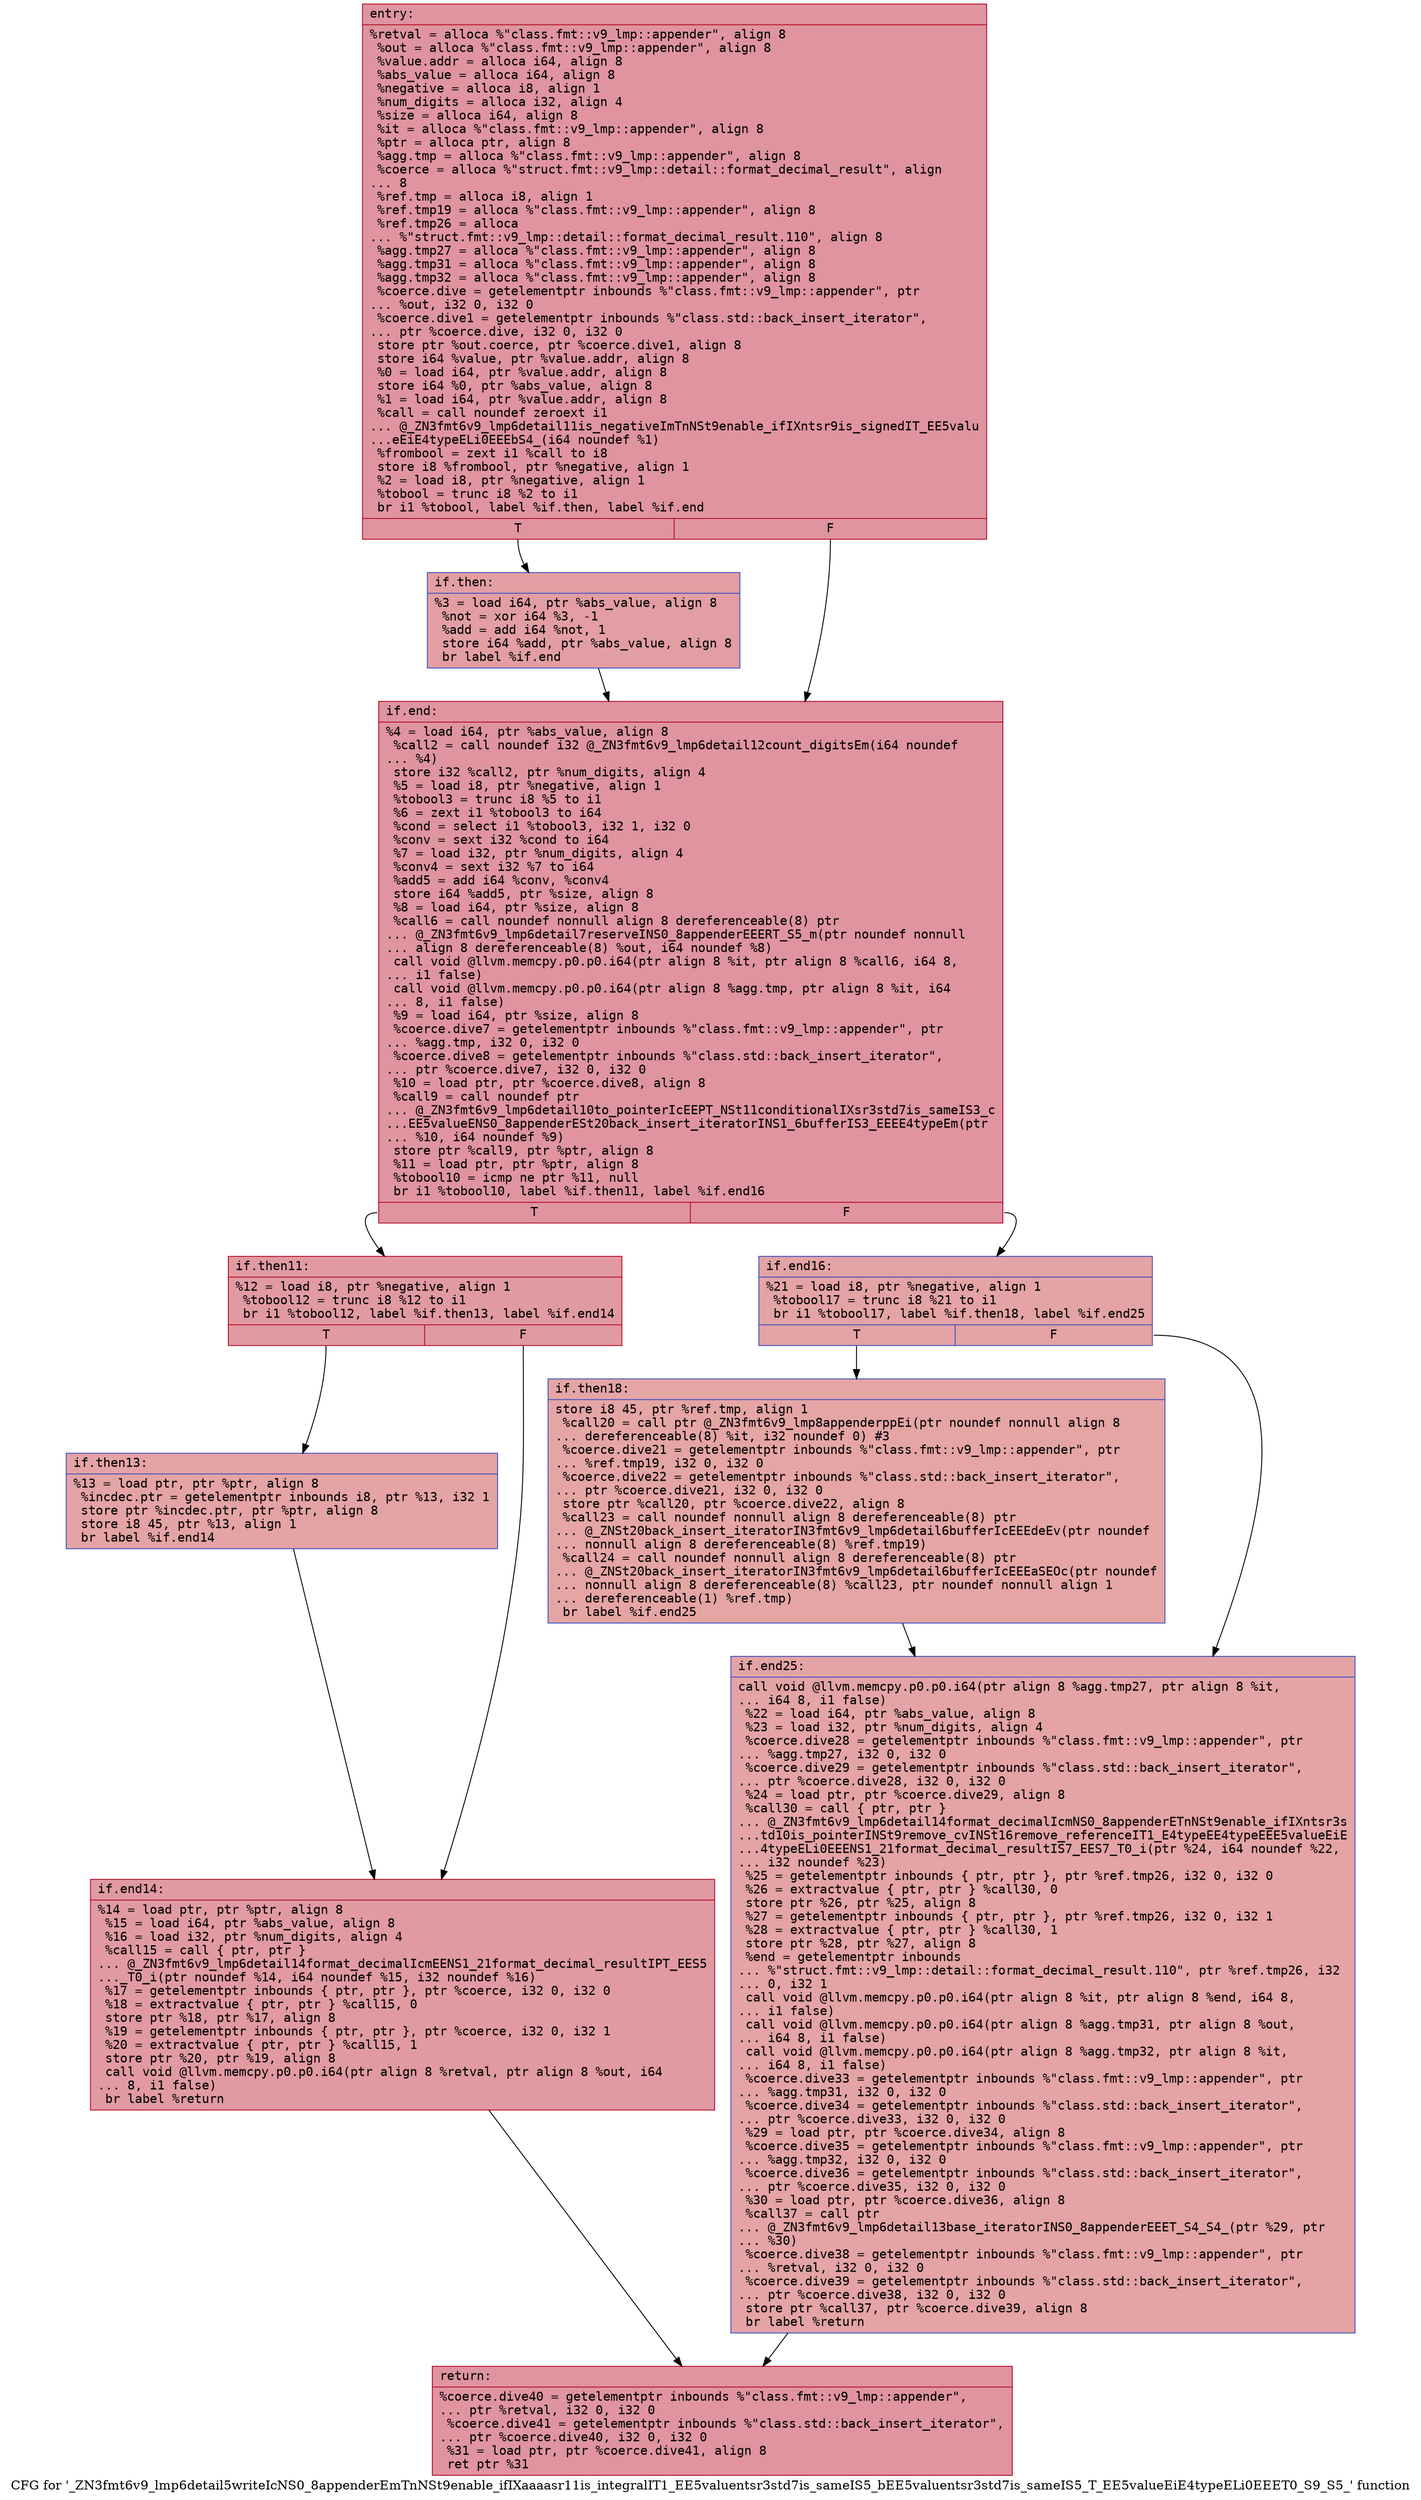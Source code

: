 digraph "CFG for '_ZN3fmt6v9_lmp6detail5writeIcNS0_8appenderEmTnNSt9enable_ifIXaaaasr11is_integralIT1_EE5valuentsr3std7is_sameIS5_bEE5valuentsr3std7is_sameIS5_T_EE5valueEiE4typeELi0EEET0_S9_S5_' function" {
	label="CFG for '_ZN3fmt6v9_lmp6detail5writeIcNS0_8appenderEmTnNSt9enable_ifIXaaaasr11is_integralIT1_EE5valuentsr3std7is_sameIS5_bEE5valuentsr3std7is_sameIS5_T_EE5valueEiE4typeELi0EEET0_S9_S5_' function";

	Node0x556bfebcdb80 [shape=record,color="#b70d28ff", style=filled, fillcolor="#b70d2870" fontname="Courier",label="{entry:\l|  %retval = alloca %\"class.fmt::v9_lmp::appender\", align 8\l  %out = alloca %\"class.fmt::v9_lmp::appender\", align 8\l  %value.addr = alloca i64, align 8\l  %abs_value = alloca i64, align 8\l  %negative = alloca i8, align 1\l  %num_digits = alloca i32, align 4\l  %size = alloca i64, align 8\l  %it = alloca %\"class.fmt::v9_lmp::appender\", align 8\l  %ptr = alloca ptr, align 8\l  %agg.tmp = alloca %\"class.fmt::v9_lmp::appender\", align 8\l  %coerce = alloca %\"struct.fmt::v9_lmp::detail::format_decimal_result\", align\l... 8\l  %ref.tmp = alloca i8, align 1\l  %ref.tmp19 = alloca %\"class.fmt::v9_lmp::appender\", align 8\l  %ref.tmp26 = alloca\l... %\"struct.fmt::v9_lmp::detail::format_decimal_result.110\", align 8\l  %agg.tmp27 = alloca %\"class.fmt::v9_lmp::appender\", align 8\l  %agg.tmp31 = alloca %\"class.fmt::v9_lmp::appender\", align 8\l  %agg.tmp32 = alloca %\"class.fmt::v9_lmp::appender\", align 8\l  %coerce.dive = getelementptr inbounds %\"class.fmt::v9_lmp::appender\", ptr\l... %out, i32 0, i32 0\l  %coerce.dive1 = getelementptr inbounds %\"class.std::back_insert_iterator\",\l... ptr %coerce.dive, i32 0, i32 0\l  store ptr %out.coerce, ptr %coerce.dive1, align 8\l  store i64 %value, ptr %value.addr, align 8\l  %0 = load i64, ptr %value.addr, align 8\l  store i64 %0, ptr %abs_value, align 8\l  %1 = load i64, ptr %value.addr, align 8\l  %call = call noundef zeroext i1\l... @_ZN3fmt6v9_lmp6detail11is_negativeImTnNSt9enable_ifIXntsr9is_signedIT_EE5valu\l...eEiE4typeELi0EEEbS4_(i64 noundef %1)\l  %frombool = zext i1 %call to i8\l  store i8 %frombool, ptr %negative, align 1\l  %2 = load i8, ptr %negative, align 1\l  %tobool = trunc i8 %2 to i1\l  br i1 %tobool, label %if.then, label %if.end\l|{<s0>T|<s1>F}}"];
	Node0x556bfebcdb80:s0 -> Node0x556bfebce4c0[tooltip="entry -> if.then\nProbability 50.00%" ];
	Node0x556bfebcdb80:s1 -> Node0x556bfebce530[tooltip="entry -> if.end\nProbability 50.00%" ];
	Node0x556bfebce4c0 [shape=record,color="#3d50c3ff", style=filled, fillcolor="#be242e70" fontname="Courier",label="{if.then:\l|  %3 = load i64, ptr %abs_value, align 8\l  %not = xor i64 %3, -1\l  %add = add i64 %not, 1\l  store i64 %add, ptr %abs_value, align 8\l  br label %if.end\l}"];
	Node0x556bfebce4c0 -> Node0x556bfebce530[tooltip="if.then -> if.end\nProbability 100.00%" ];
	Node0x556bfebce530 [shape=record,color="#b70d28ff", style=filled, fillcolor="#b70d2870" fontname="Courier",label="{if.end:\l|  %4 = load i64, ptr %abs_value, align 8\l  %call2 = call noundef i32 @_ZN3fmt6v9_lmp6detail12count_digitsEm(i64 noundef\l... %4)\l  store i32 %call2, ptr %num_digits, align 4\l  %5 = load i8, ptr %negative, align 1\l  %tobool3 = trunc i8 %5 to i1\l  %6 = zext i1 %tobool3 to i64\l  %cond = select i1 %tobool3, i32 1, i32 0\l  %conv = sext i32 %cond to i64\l  %7 = load i32, ptr %num_digits, align 4\l  %conv4 = sext i32 %7 to i64\l  %add5 = add i64 %conv, %conv4\l  store i64 %add5, ptr %size, align 8\l  %8 = load i64, ptr %size, align 8\l  %call6 = call noundef nonnull align 8 dereferenceable(8) ptr\l... @_ZN3fmt6v9_lmp6detail7reserveINS0_8appenderEEERT_S5_m(ptr noundef nonnull\l... align 8 dereferenceable(8) %out, i64 noundef %8)\l  call void @llvm.memcpy.p0.p0.i64(ptr align 8 %it, ptr align 8 %call6, i64 8,\l... i1 false)\l  call void @llvm.memcpy.p0.p0.i64(ptr align 8 %agg.tmp, ptr align 8 %it, i64\l... 8, i1 false)\l  %9 = load i64, ptr %size, align 8\l  %coerce.dive7 = getelementptr inbounds %\"class.fmt::v9_lmp::appender\", ptr\l... %agg.tmp, i32 0, i32 0\l  %coerce.dive8 = getelementptr inbounds %\"class.std::back_insert_iterator\",\l... ptr %coerce.dive7, i32 0, i32 0\l  %10 = load ptr, ptr %coerce.dive8, align 8\l  %call9 = call noundef ptr\l... @_ZN3fmt6v9_lmp6detail10to_pointerIcEEPT_NSt11conditionalIXsr3std7is_sameIS3_c\l...EE5valueENS0_8appenderESt20back_insert_iteratorINS1_6bufferIS3_EEEE4typeEm(ptr\l... %10, i64 noundef %9)\l  store ptr %call9, ptr %ptr, align 8\l  %11 = load ptr, ptr %ptr, align 8\l  %tobool10 = icmp ne ptr %11, null\l  br i1 %tobool10, label %if.then11, label %if.end16\l|{<s0>T|<s1>F}}"];
	Node0x556bfebce530:s0 -> Node0x556bfebd0b70[tooltip="if.end -> if.then11\nProbability 62.50%" ];
	Node0x556bfebce530:s1 -> Node0x556bfebd0bf0[tooltip="if.end -> if.end16\nProbability 37.50%" ];
	Node0x556bfebd0b70 [shape=record,color="#b70d28ff", style=filled, fillcolor="#bb1b2c70" fontname="Courier",label="{if.then11:\l|  %12 = load i8, ptr %negative, align 1\l  %tobool12 = trunc i8 %12 to i1\l  br i1 %tobool12, label %if.then13, label %if.end14\l|{<s0>T|<s1>F}}"];
	Node0x556bfebd0b70:s0 -> Node0x556bfebd0df0[tooltip="if.then11 -> if.then13\nProbability 50.00%" ];
	Node0x556bfebd0b70:s1 -> Node0x556bfebd0e70[tooltip="if.then11 -> if.end14\nProbability 50.00%" ];
	Node0x556bfebd0df0 [shape=record,color="#3d50c3ff", style=filled, fillcolor="#c32e3170" fontname="Courier",label="{if.then13:\l|  %13 = load ptr, ptr %ptr, align 8\l  %incdec.ptr = getelementptr inbounds i8, ptr %13, i32 1\l  store ptr %incdec.ptr, ptr %ptr, align 8\l  store i8 45, ptr %13, align 1\l  br label %if.end14\l}"];
	Node0x556bfebd0df0 -> Node0x556bfebd0e70[tooltip="if.then13 -> if.end14\nProbability 100.00%" ];
	Node0x556bfebd0e70 [shape=record,color="#b70d28ff", style=filled, fillcolor="#bb1b2c70" fontname="Courier",label="{if.end14:\l|  %14 = load ptr, ptr %ptr, align 8\l  %15 = load i64, ptr %abs_value, align 8\l  %16 = load i32, ptr %num_digits, align 4\l  %call15 = call \{ ptr, ptr \}\l... @_ZN3fmt6v9_lmp6detail14format_decimalIcmEENS1_21format_decimal_resultIPT_EES5\l..._T0_i(ptr noundef %14, i64 noundef %15, i32 noundef %16)\l  %17 = getelementptr inbounds \{ ptr, ptr \}, ptr %coerce, i32 0, i32 0\l  %18 = extractvalue \{ ptr, ptr \} %call15, 0\l  store ptr %18, ptr %17, align 8\l  %19 = getelementptr inbounds \{ ptr, ptr \}, ptr %coerce, i32 0, i32 1\l  %20 = extractvalue \{ ptr, ptr \} %call15, 1\l  store ptr %20, ptr %19, align 8\l  call void @llvm.memcpy.p0.p0.i64(ptr align 8 %retval, ptr align 8 %out, i64\l... 8, i1 false)\l  br label %return\l}"];
	Node0x556bfebd0e70 -> Node0x556bfebd1b80[tooltip="if.end14 -> return\nProbability 100.00%" ];
	Node0x556bfebd0bf0 [shape=record,color="#3d50c3ff", style=filled, fillcolor="#c32e3170" fontname="Courier",label="{if.end16:\l|  %21 = load i8, ptr %negative, align 1\l  %tobool17 = trunc i8 %21 to i1\l  br i1 %tobool17, label %if.then18, label %if.end25\l|{<s0>T|<s1>F}}"];
	Node0x556bfebd0bf0:s0 -> Node0x556bfebcf2a0[tooltip="if.end16 -> if.then18\nProbability 50.00%" ];
	Node0x556bfebd0bf0:s1 -> Node0x556bfebcf2f0[tooltip="if.end16 -> if.end25\nProbability 50.00%" ];
	Node0x556bfebcf2a0 [shape=record,color="#3d50c3ff", style=filled, fillcolor="#c5333470" fontname="Courier",label="{if.then18:\l|  store i8 45, ptr %ref.tmp, align 1\l  %call20 = call ptr @_ZN3fmt6v9_lmp8appenderppEi(ptr noundef nonnull align 8\l... dereferenceable(8) %it, i32 noundef 0) #3\l  %coerce.dive21 = getelementptr inbounds %\"class.fmt::v9_lmp::appender\", ptr\l... %ref.tmp19, i32 0, i32 0\l  %coerce.dive22 = getelementptr inbounds %\"class.std::back_insert_iterator\",\l... ptr %coerce.dive21, i32 0, i32 0\l  store ptr %call20, ptr %coerce.dive22, align 8\l  %call23 = call noundef nonnull align 8 dereferenceable(8) ptr\l... @_ZNSt20back_insert_iteratorIN3fmt6v9_lmp6detail6bufferIcEEEdeEv(ptr noundef\l... nonnull align 8 dereferenceable(8) %ref.tmp19)\l  %call24 = call noundef nonnull align 8 dereferenceable(8) ptr\l... @_ZNSt20back_insert_iteratorIN3fmt6v9_lmp6detail6bufferIcEEEaSEOc(ptr noundef\l... nonnull align 8 dereferenceable(8) %call23, ptr noundef nonnull align 1\l... dereferenceable(1) %ref.tmp)\l  br label %if.end25\l}"];
	Node0x556bfebcf2a0 -> Node0x556bfebcf2f0[tooltip="if.then18 -> if.end25\nProbability 100.00%" ];
	Node0x556bfebcf2f0 [shape=record,color="#3d50c3ff", style=filled, fillcolor="#c32e3170" fontname="Courier",label="{if.end25:\l|  call void @llvm.memcpy.p0.p0.i64(ptr align 8 %agg.tmp27, ptr align 8 %it,\l... i64 8, i1 false)\l  %22 = load i64, ptr %abs_value, align 8\l  %23 = load i32, ptr %num_digits, align 4\l  %coerce.dive28 = getelementptr inbounds %\"class.fmt::v9_lmp::appender\", ptr\l... %agg.tmp27, i32 0, i32 0\l  %coerce.dive29 = getelementptr inbounds %\"class.std::back_insert_iterator\",\l... ptr %coerce.dive28, i32 0, i32 0\l  %24 = load ptr, ptr %coerce.dive29, align 8\l  %call30 = call \{ ptr, ptr \}\l... @_ZN3fmt6v9_lmp6detail14format_decimalIcmNS0_8appenderETnNSt9enable_ifIXntsr3s\l...td10is_pointerINSt9remove_cvINSt16remove_referenceIT1_E4typeEE4typeEEE5valueEiE\l...4typeELi0EEENS1_21format_decimal_resultIS7_EES7_T0_i(ptr %24, i64 noundef %22,\l... i32 noundef %23)\l  %25 = getelementptr inbounds \{ ptr, ptr \}, ptr %ref.tmp26, i32 0, i32 0\l  %26 = extractvalue \{ ptr, ptr \} %call30, 0\l  store ptr %26, ptr %25, align 8\l  %27 = getelementptr inbounds \{ ptr, ptr \}, ptr %ref.tmp26, i32 0, i32 1\l  %28 = extractvalue \{ ptr, ptr \} %call30, 1\l  store ptr %28, ptr %27, align 8\l  %end = getelementptr inbounds\l... %\"struct.fmt::v9_lmp::detail::format_decimal_result.110\", ptr %ref.tmp26, i32\l... 0, i32 1\l  call void @llvm.memcpy.p0.p0.i64(ptr align 8 %it, ptr align 8 %end, i64 8,\l... i1 false)\l  call void @llvm.memcpy.p0.p0.i64(ptr align 8 %agg.tmp31, ptr align 8 %out,\l... i64 8, i1 false)\l  call void @llvm.memcpy.p0.p0.i64(ptr align 8 %agg.tmp32, ptr align 8 %it,\l... i64 8, i1 false)\l  %coerce.dive33 = getelementptr inbounds %\"class.fmt::v9_lmp::appender\", ptr\l... %agg.tmp31, i32 0, i32 0\l  %coerce.dive34 = getelementptr inbounds %\"class.std::back_insert_iterator\",\l... ptr %coerce.dive33, i32 0, i32 0\l  %29 = load ptr, ptr %coerce.dive34, align 8\l  %coerce.dive35 = getelementptr inbounds %\"class.fmt::v9_lmp::appender\", ptr\l... %agg.tmp32, i32 0, i32 0\l  %coerce.dive36 = getelementptr inbounds %\"class.std::back_insert_iterator\",\l... ptr %coerce.dive35, i32 0, i32 0\l  %30 = load ptr, ptr %coerce.dive36, align 8\l  %call37 = call ptr\l... @_ZN3fmt6v9_lmp6detail13base_iteratorINS0_8appenderEEET_S4_S4_(ptr %29, ptr\l... %30)\l  %coerce.dive38 = getelementptr inbounds %\"class.fmt::v9_lmp::appender\", ptr\l... %retval, i32 0, i32 0\l  %coerce.dive39 = getelementptr inbounds %\"class.std::back_insert_iterator\",\l... ptr %coerce.dive38, i32 0, i32 0\l  store ptr %call37, ptr %coerce.dive39, align 8\l  br label %return\l}"];
	Node0x556bfebcf2f0 -> Node0x556bfebd1b80[tooltip="if.end25 -> return\nProbability 100.00%" ];
	Node0x556bfebd1b80 [shape=record,color="#b70d28ff", style=filled, fillcolor="#b70d2870" fontname="Courier",label="{return:\l|  %coerce.dive40 = getelementptr inbounds %\"class.fmt::v9_lmp::appender\",\l... ptr %retval, i32 0, i32 0\l  %coerce.dive41 = getelementptr inbounds %\"class.std::back_insert_iterator\",\l... ptr %coerce.dive40, i32 0, i32 0\l  %31 = load ptr, ptr %coerce.dive41, align 8\l  ret ptr %31\l}"];
}
